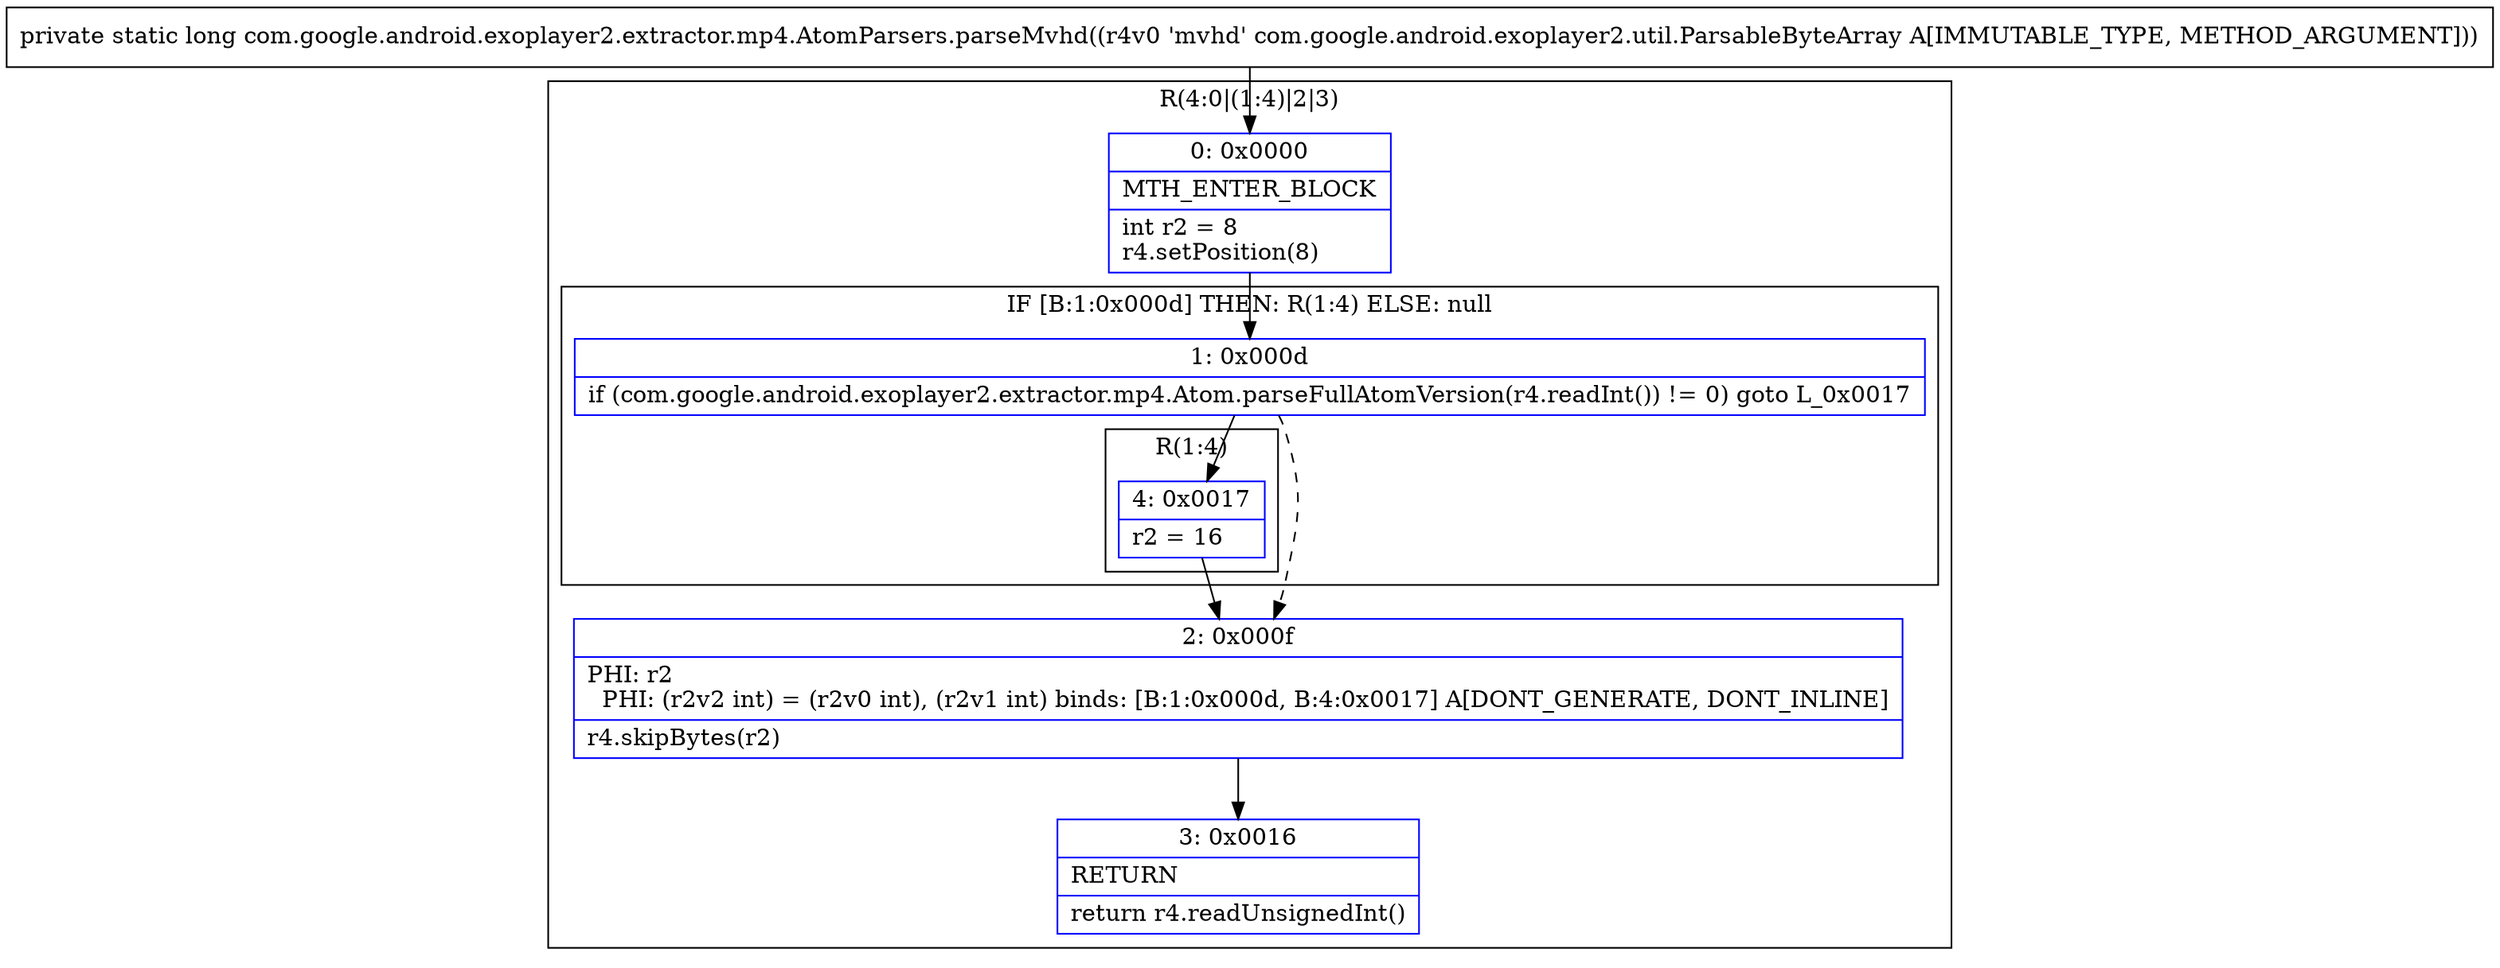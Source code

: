 digraph "CFG forcom.google.android.exoplayer2.extractor.mp4.AtomParsers.parseMvhd(Lcom\/google\/android\/exoplayer2\/util\/ParsableByteArray;)J" {
subgraph cluster_Region_648107011 {
label = "R(4:0|(1:4)|2|3)";
node [shape=record,color=blue];
Node_0 [shape=record,label="{0\:\ 0x0000|MTH_ENTER_BLOCK\l|int r2 = 8\lr4.setPosition(8)\l}"];
subgraph cluster_IfRegion_1544898937 {
label = "IF [B:1:0x000d] THEN: R(1:4) ELSE: null";
node [shape=record,color=blue];
Node_1 [shape=record,label="{1\:\ 0x000d|if (com.google.android.exoplayer2.extractor.mp4.Atom.parseFullAtomVersion(r4.readInt()) != 0) goto L_0x0017\l}"];
subgraph cluster_Region_917689996 {
label = "R(1:4)";
node [shape=record,color=blue];
Node_4 [shape=record,label="{4\:\ 0x0017|r2 = 16\l}"];
}
}
Node_2 [shape=record,label="{2\:\ 0x000f|PHI: r2 \l  PHI: (r2v2 int) = (r2v0 int), (r2v1 int) binds: [B:1:0x000d, B:4:0x0017] A[DONT_GENERATE, DONT_INLINE]\l|r4.skipBytes(r2)\l}"];
Node_3 [shape=record,label="{3\:\ 0x0016|RETURN\l|return r4.readUnsignedInt()\l}"];
}
MethodNode[shape=record,label="{private static long com.google.android.exoplayer2.extractor.mp4.AtomParsers.parseMvhd((r4v0 'mvhd' com.google.android.exoplayer2.util.ParsableByteArray A[IMMUTABLE_TYPE, METHOD_ARGUMENT])) }"];
MethodNode -> Node_0;
Node_0 -> Node_1;
Node_1 -> Node_2[style=dashed];
Node_1 -> Node_4;
Node_4 -> Node_2;
Node_2 -> Node_3;
}

